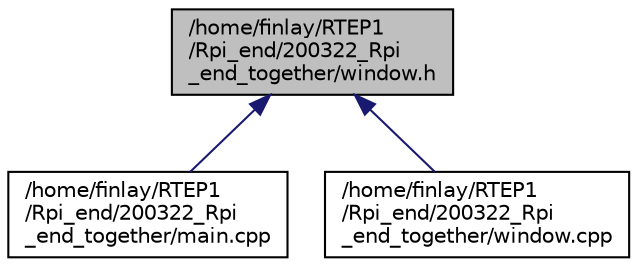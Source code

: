 digraph "/home/finlay/RTEP1/Rpi_end/200322_Rpi_end_together/window.h"
{
 // INTERACTIVE_SVG=YES
 // LATEX_PDF_SIZE
  edge [fontname="Helvetica",fontsize="10",labelfontname="Helvetica",labelfontsize="10"];
  node [fontname="Helvetica",fontsize="10",shape=record];
  Node1 [label="/home/finlay/RTEP1\l/Rpi_end/200322_Rpi\l_end_together/window.h",height=0.2,width=0.4,color="black", fillcolor="grey75", style="filled", fontcolor="black",tooltip=" "];
  Node1 -> Node2 [dir="back",color="midnightblue",fontsize="10",style="solid",fontname="Helvetica"];
  Node2 [label="/home/finlay/RTEP1\l/Rpi_end/200322_Rpi\l_end_together/main.cpp",height=0.2,width=0.4,color="black", fillcolor="white", style="filled",URL="$_rpi__end_2200322___rpi__end__together_2main_8cpp.html",tooltip=" "];
  Node1 -> Node3 [dir="back",color="midnightblue",fontsize="10",style="solid",fontname="Helvetica"];
  Node3 [label="/home/finlay/RTEP1\l/Rpi_end/200322_Rpi\l_end_together/window.cpp",height=0.2,width=0.4,color="black", fillcolor="white", style="filled",URL="$_rpi__end_2200322___rpi__end__together_2window_8cpp.html",tooltip=" "];
}
